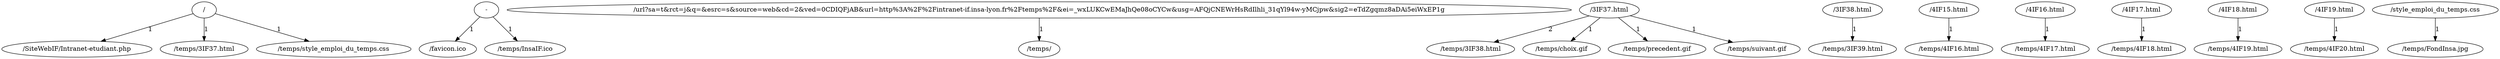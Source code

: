 digraph {
"/" -> "/SiteWebIF/Intranet-etudiant.php" [label="1"];
"-" -> "/favicon.ico" [label="1"];
"/url?sa=t&rct=j&q=&esrc=s&source=web&cd=2&ved=0CDIQFjAB&url=http%3A%2F%2Fintranet-if.insa-lyon.fr%2Ftemps%2F&ei=_wxLUKCwEMaJhQe08oCYCw&usg=AFQjCNEWrHsRdIlhli_31qYl94w-yMCjpw&sig2=eTdZgqmz8aDAi5eiWxEP1g" -> "/temps/" [label="1"];
"/" -> "/temps/3IF37.html" [label="1"];
"/3IF37.html" -> "/temps/3IF38.html" [label="2"];
"/3IF38.html" -> "/temps/3IF39.html" [label="1"];
"/4IF15.html" -> "/temps/4IF16.html" [label="1"];
"/4IF16.html" -> "/temps/4IF17.html" [label="1"];
"/4IF17.html" -> "/temps/4IF18.html" [label="1"];
"/4IF18.html" -> "/temps/4IF19.html" [label="1"];
"/4IF19.html" -> "/temps/4IF20.html" [label="1"];
"/style_emploi_du_temps.css" -> "/temps/FondInsa.jpg" [label="1"];
"-" -> "/temps/InsaIF.ico" [label="1"];
"/3IF37.html" -> "/temps/choix.gif" [label="1"];
"/3IF37.html" -> "/temps/precedent.gif" [label="1"];
"/" -> "/temps/style_emploi_du_temps.css" [label="1"];
"/3IF37.html" -> "/temps/suivant.gif" [label="1"];
}
